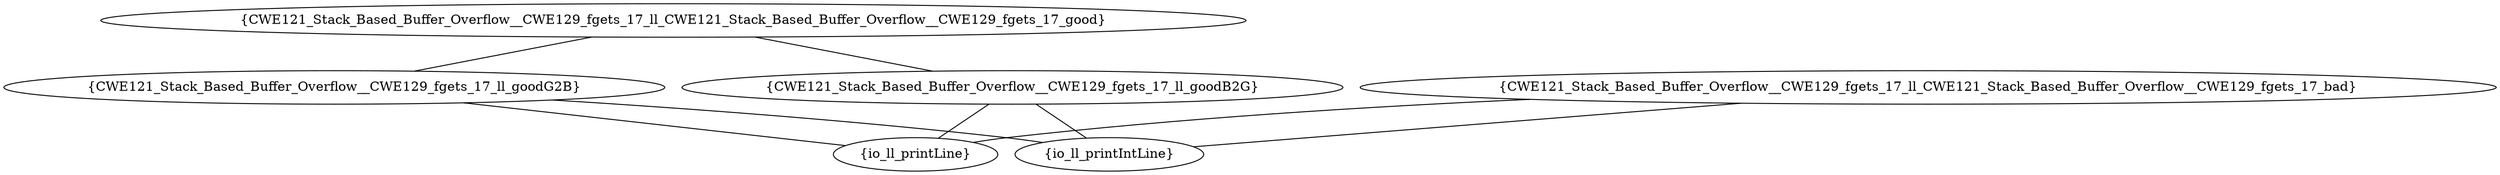 graph "cg graph" {
CWE121_Stack_Based_Buffer_Overflow__CWE129_fgets_17_ll_goodB2G [label="{CWE121_Stack_Based_Buffer_Overflow__CWE129_fgets_17_ll_goodB2G}"];
io_ll_printLine [label="{io_ll_printLine}"];
io_ll_printIntLine [label="{io_ll_printIntLine}"];
CWE121_Stack_Based_Buffer_Overflow__CWE129_fgets_17_ll_goodG2B [label="{CWE121_Stack_Based_Buffer_Overflow__CWE129_fgets_17_ll_goodG2B}"];
CWE121_Stack_Based_Buffer_Overflow__CWE129_fgets_17_ll_CWE121_Stack_Based_Buffer_Overflow__CWE129_fgets_17_good [label="{CWE121_Stack_Based_Buffer_Overflow__CWE129_fgets_17_ll_CWE121_Stack_Based_Buffer_Overflow__CWE129_fgets_17_good}"];
CWE121_Stack_Based_Buffer_Overflow__CWE129_fgets_17_ll_CWE121_Stack_Based_Buffer_Overflow__CWE129_fgets_17_bad [label="{CWE121_Stack_Based_Buffer_Overflow__CWE129_fgets_17_ll_CWE121_Stack_Based_Buffer_Overflow__CWE129_fgets_17_bad}"];
CWE121_Stack_Based_Buffer_Overflow__CWE129_fgets_17_ll_goodB2G -- io_ll_printLine;
CWE121_Stack_Based_Buffer_Overflow__CWE129_fgets_17_ll_goodB2G -- io_ll_printIntLine;
CWE121_Stack_Based_Buffer_Overflow__CWE129_fgets_17_ll_goodG2B -- io_ll_printIntLine;
CWE121_Stack_Based_Buffer_Overflow__CWE129_fgets_17_ll_goodG2B -- io_ll_printLine;
CWE121_Stack_Based_Buffer_Overflow__CWE129_fgets_17_ll_CWE121_Stack_Based_Buffer_Overflow__CWE129_fgets_17_good -- CWE121_Stack_Based_Buffer_Overflow__CWE129_fgets_17_ll_goodB2G;
CWE121_Stack_Based_Buffer_Overflow__CWE129_fgets_17_ll_CWE121_Stack_Based_Buffer_Overflow__CWE129_fgets_17_good -- CWE121_Stack_Based_Buffer_Overflow__CWE129_fgets_17_ll_goodG2B;
CWE121_Stack_Based_Buffer_Overflow__CWE129_fgets_17_ll_CWE121_Stack_Based_Buffer_Overflow__CWE129_fgets_17_bad -- io_ll_printLine;
CWE121_Stack_Based_Buffer_Overflow__CWE129_fgets_17_ll_CWE121_Stack_Based_Buffer_Overflow__CWE129_fgets_17_bad -- io_ll_printIntLine;
}

